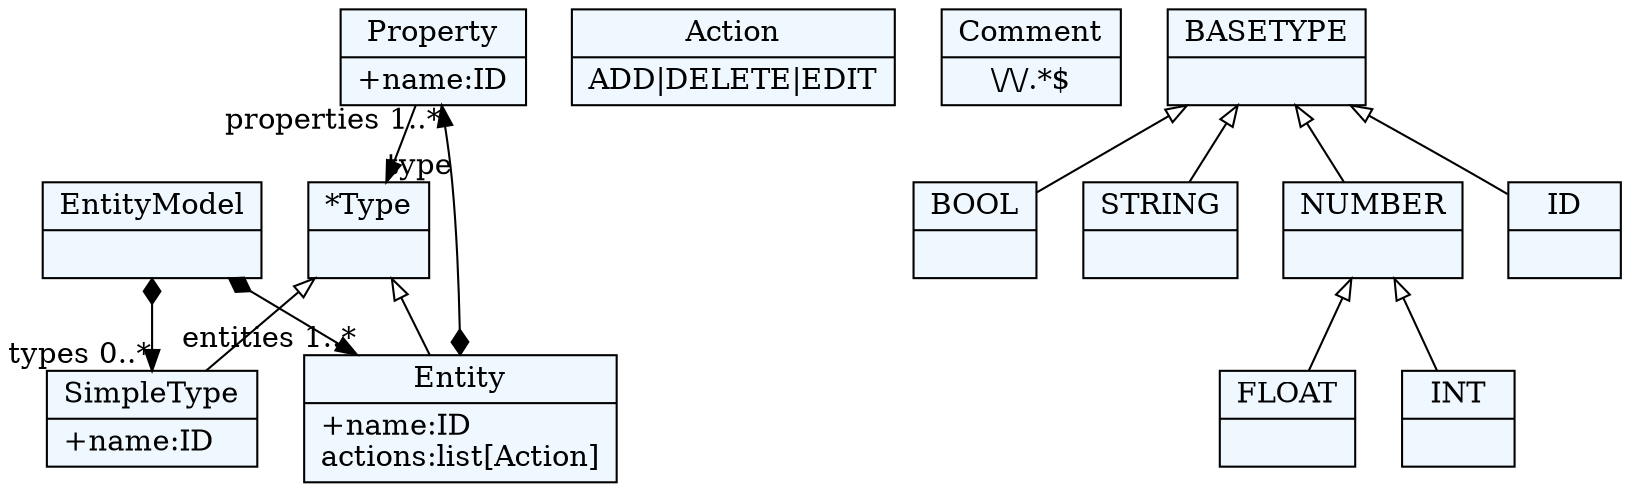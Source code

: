 
    digraph xtext {
    fontname = "Bitstream Vera Sans"
    fontsize = 8
    node[
        shape=record,
        style=filled,
        fillcolor=aliceblue
    ]
    nodesep = 0.3
    edge[dir=black,arrowtail=empty]


30124936 -> 30135064[headlabel="type "]
30124936[ label="{Property|+name:ID\l}"]

30135064[ label="{*Type|}"]
30135064 -> 30138904 [dir=back]
30135064 -> 30119176 [dir=back]

30119176 -> 30124936[arrowtail=diamond, dir=both, headlabel="properties 1..*"]
30119176[ label="{Entity|+name:ID\lactions:list[Action]\l}"]

30130312[ label="{Action|ADD\|DELETE\|EDIT}"]

30117304 -> 30138904[arrowtail=diamond, dir=both, headlabel="types 0..*"]
30117304 -> 30119176[arrowtail=diamond, dir=both, headlabel="entities 1..*"]
30117304[ label="{EntityModel|}"]

30143992[ label="{Comment|\\/\\/.*$}"]

30138904[ label="{SimpleType|+name:ID\l}"]

29904296[ label="{BOOL|}"]

29901512[ label="{STRING|}"]

29909864[ label="{FLOAT|}"]

29912648[ label="{NUMBER|}"]
29912648 -> 29909864 [dir=back]
29912648 -> 29907080 [dir=back]

29898488[ label="{ID|}"]

29907080[ label="{INT|}"]

29915816[ label="{BASETYPE|}"]
29915816 -> 29912648 [dir=back]
29915816 -> 29904296 [dir=back]
29915816 -> 29898488 [dir=back]
29915816 -> 29901512 [dir=back]


}
